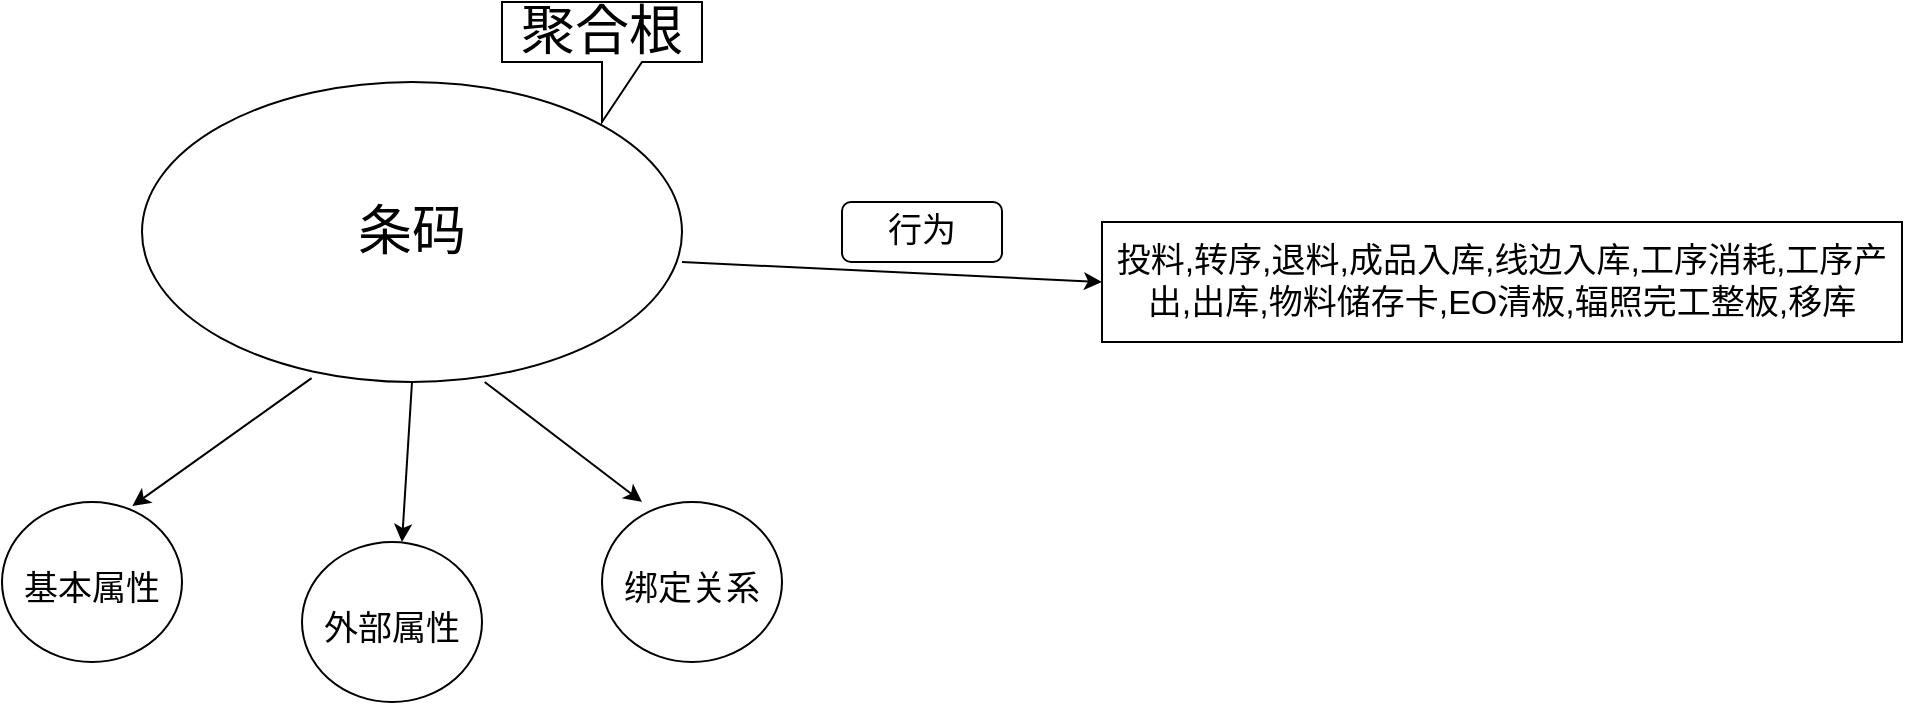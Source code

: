 <mxfile version="17.2.4" type="github">
  <diagram id="purSF6M9CdU6jgc2_5qU" name="Page-1">
    <mxGraphModel dx="1038" dy="2886" grid="1" gridSize="10" guides="1" tooltips="1" connect="1" arrows="1" fold="1" page="1" pageScale="1" pageWidth="3300" pageHeight="2339" math="0" shadow="0">
      <root>
        <mxCell id="0" />
        <mxCell id="1" parent="0" />
        <mxCell id="ji30JJAJ00wYFFFnJrRD-1" value="&lt;font style=&quot;font-size: 27px&quot;&gt;条码&lt;/font&gt;" style="ellipse;whiteSpace=wrap;html=1;" vertex="1" parent="1">
          <mxGeometry x="130" y="40" width="270" height="150" as="geometry" />
        </mxCell>
        <mxCell id="ji30JJAJ00wYFFFnJrRD-3" value="" style="endArrow=classic;html=1;rounded=0;fontSize=27;exitX=0.314;exitY=0.987;exitDx=0;exitDy=0;exitPerimeter=0;entryX=0.724;entryY=0.025;entryDx=0;entryDy=0;entryPerimeter=0;" edge="1" parent="1" source="ji30JJAJ00wYFFFnJrRD-1" target="ji30JJAJ00wYFFFnJrRD-5">
          <mxGeometry width="50" height="50" relative="1" as="geometry">
            <mxPoint x="170" y="240" as="sourcePoint" />
            <mxPoint x="180" y="260" as="targetPoint" />
          </mxGeometry>
        </mxCell>
        <mxCell id="ji30JJAJ00wYFFFnJrRD-4" value="聚合根" style="shape=callout;whiteSpace=wrap;html=1;perimeter=calloutPerimeter;fontSize=27;" vertex="1" parent="1">
          <mxGeometry x="310" width="100" height="60" as="geometry" />
        </mxCell>
        <mxCell id="ji30JJAJ00wYFFFnJrRD-5" value="&lt;font style=&quot;font-size: 17px&quot;&gt;基本属性&lt;/font&gt;" style="ellipse;whiteSpace=wrap;html=1;fontSize=27;" vertex="1" parent="1">
          <mxGeometry x="60" y="250" width="90" height="80" as="geometry" />
        </mxCell>
        <mxCell id="ji30JJAJ00wYFFFnJrRD-6" value="" style="endArrow=classic;html=1;rounded=0;fontSize=27;exitX=0.5;exitY=1;exitDx=0;exitDy=0;" edge="1" parent="1" source="ji30JJAJ00wYFFFnJrRD-1">
          <mxGeometry width="50" height="50" relative="1" as="geometry">
            <mxPoint x="262.66" y="190.0" as="sourcePoint" />
            <mxPoint x="260" y="270" as="targetPoint" />
          </mxGeometry>
        </mxCell>
        <mxCell id="ji30JJAJ00wYFFFnJrRD-7" value="" style="endArrow=classic;html=1;rounded=0;fontSize=27;exitX=0.353;exitY=1.012;exitDx=0;exitDy=0;exitPerimeter=0;" edge="1" parent="1">
          <mxGeometry width="50" height="50" relative="1" as="geometry">
            <mxPoint x="301.33" y="190.0" as="sourcePoint" />
            <mxPoint x="380" y="250" as="targetPoint" />
          </mxGeometry>
        </mxCell>
        <mxCell id="ji30JJAJ00wYFFFnJrRD-9" value="&lt;span style=&quot;font-size: 17px&quot;&gt;外部属性&lt;/span&gt;" style="ellipse;whiteSpace=wrap;html=1;fontSize=27;" vertex="1" parent="1">
          <mxGeometry x="210" y="270" width="90" height="80" as="geometry" />
        </mxCell>
        <mxCell id="ji30JJAJ00wYFFFnJrRD-10" value="&lt;font style=&quot;font-size: 17px&quot;&gt;绑定关系&lt;/font&gt;" style="ellipse;whiteSpace=wrap;html=1;fontSize=27;" vertex="1" parent="1">
          <mxGeometry x="360" y="250" width="90" height="80" as="geometry" />
        </mxCell>
        <mxCell id="ji30JJAJ00wYFFFnJrRD-12" value="" style="endArrow=classic;html=1;rounded=0;fontSize=27;exitX=0.353;exitY=1.012;exitDx=0;exitDy=0;exitPerimeter=0;" edge="1" parent="1">
          <mxGeometry width="50" height="50" relative="1" as="geometry">
            <mxPoint x="400.0" y="130" as="sourcePoint" />
            <mxPoint x="610" y="140" as="targetPoint" />
          </mxGeometry>
        </mxCell>
        <mxCell id="ji30JJAJ00wYFFFnJrRD-13" value="行为" style="rounded=1;whiteSpace=wrap;html=1;fontSize=17;" vertex="1" parent="1">
          <mxGeometry x="480" y="100" width="80" height="30" as="geometry" />
        </mxCell>
        <mxCell id="ji30JJAJ00wYFFFnJrRD-14" value="投料,转序,退料,成品入库,线边入库,工序消耗,工序产出,出库,物料储存卡,EO清板,辐照完工整板,移库" style="rounded=0;whiteSpace=wrap;html=1;fontSize=17;" vertex="1" parent="1">
          <mxGeometry x="610" y="110" width="400" height="60" as="geometry" />
        </mxCell>
      </root>
    </mxGraphModel>
  </diagram>
</mxfile>
